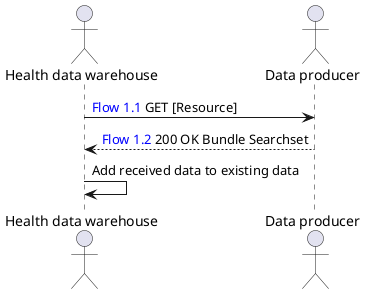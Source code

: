 @startuml
actor "Health data warehouse" as EDS
actor "Data producer" as PD

EDS -> PD: <color:blue>Flow 1.1</color> GET [Resource]
PD --> EDS: <color:blue>Flow 1.2</color> 200 OK Bundle Searchset
EDS -> EDS: Add received data to existing data

@enduml